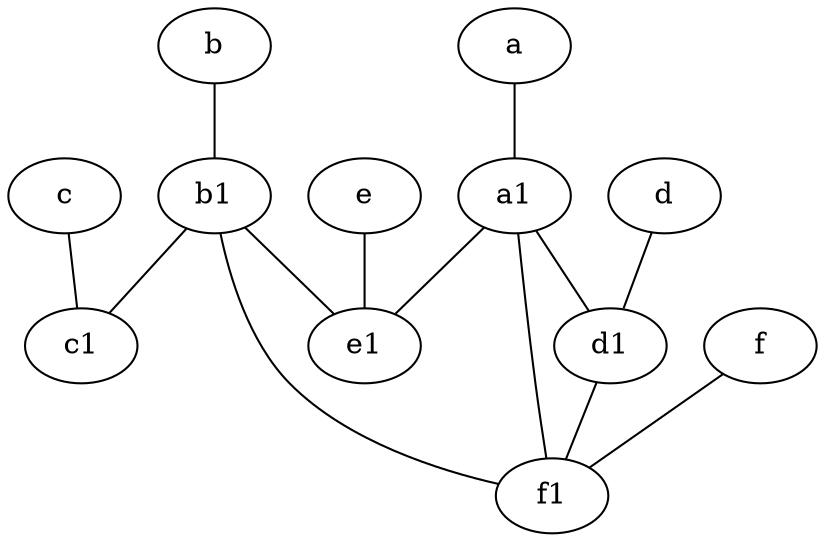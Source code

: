 graph {
	node [labelfontsize=50]
	e1 [labelfontsize=50 pos="7,7!"]
	c [labelfontsize=50 pos="4.5,2!"]
	e [labelfontsize=50 pos="7,9!"]
	c1 [labelfontsize=50 pos="4.5,3!"]
	b [labelfontsize=50 pos="10,4!"]
	b1 [labelfontsize=50 pos="9,4!"]
	f [labelfontsize=50 pos="3,9!"]
	a1 [labelfontsize=50 pos="8,3!"]
	d [labelfontsize=50 pos="2,5!"]
	a [labelfontsize=50 pos="8,2!"]
	d1 [labelfontsize=50 pos="3,5!"]
	f1 [labelfontsize=50 pos="3,8!"]
	b1 -- c1
	a1 -- e1
	f -- f1
	c -- c1
	a -- a1
	b1 -- f1
	a1 -- f1
	a1 -- d1
	b -- b1
	d1 -- f1
	b1 -- e1
	e -- e1
	d -- d1
}
